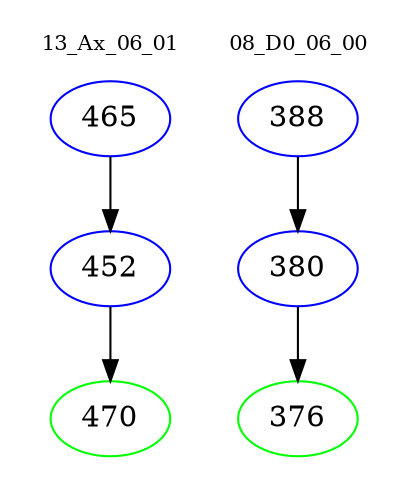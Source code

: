 digraph{
subgraph cluster_0 {
color = white
label = "13_Ax_06_01";
fontsize=10;
T0_465 [label="465", color="blue"]
T0_465 -> T0_452 [color="black"]
T0_452 [label="452", color="blue"]
T0_452 -> T0_470 [color="black"]
T0_470 [label="470", color="green"]
}
subgraph cluster_1 {
color = white
label = "08_D0_06_00";
fontsize=10;
T1_388 [label="388", color="blue"]
T1_388 -> T1_380 [color="black"]
T1_380 [label="380", color="blue"]
T1_380 -> T1_376 [color="black"]
T1_376 [label="376", color="green"]
}
}
